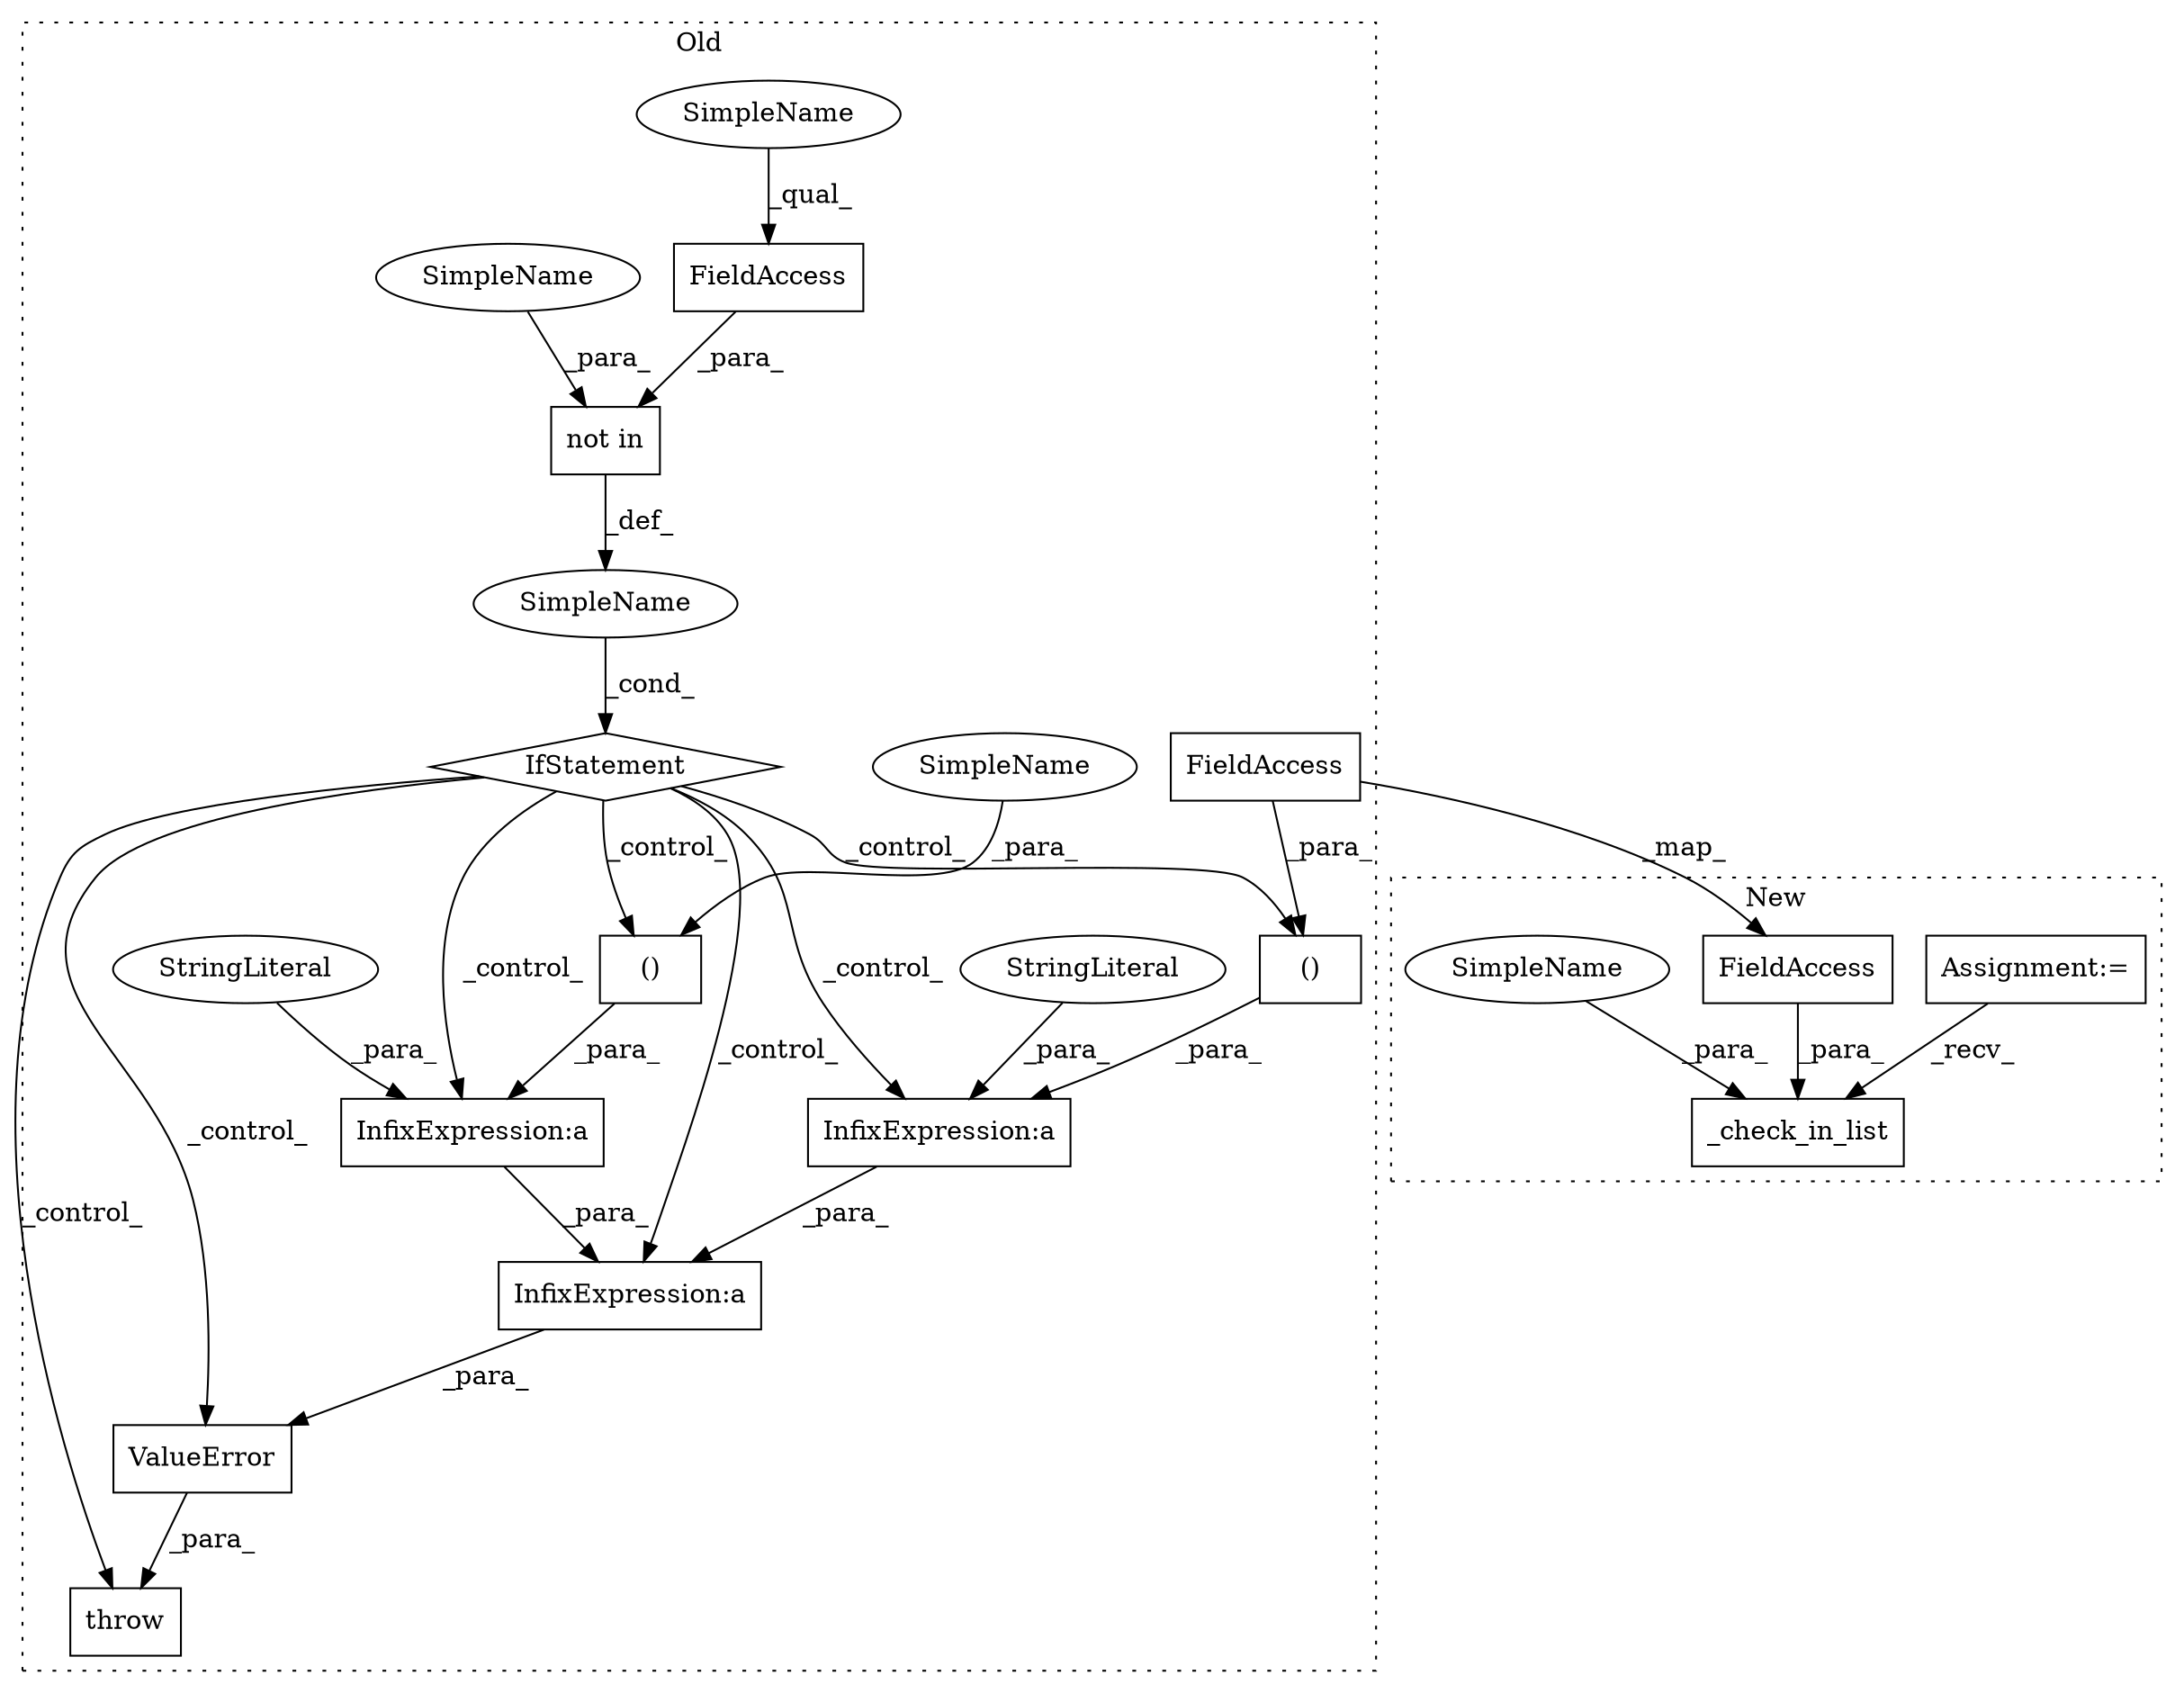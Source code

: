 digraph G {
subgraph cluster0 {
1 [label="not in" a="108" s="31761" l="22" shape="box"];
3 [label="IfStatement" a="25" s="31753,31783" l="8,2" shape="diamond"];
4 [label="SimpleName" a="42" s="" l="" shape="ellipse"];
5 [label="throw" a="53" s="31793" l="6" shape="box"];
6 [label="ValueError" a="32" s="31799,31962" l="11,1" shape="box"];
8 [label="InfixExpression:a" a="27" s="31848" l="10" shape="box"];
9 [label="StringLiteral" a="45" s="31811" l="37" shape="ellipse"];
10 [label="()" a="106" s="31858" l="25" shape="box"];
11 [label="FieldAccess" a="22" s="31770" l="13" shape="box"];
12 [label="FieldAccess" a="22" s="31947" l="13" shape="box"];
14 [label="InfixExpression:a" a="27" s="31885" l="3" shape="box"];
15 [label="()" a="106" s="31923" l="37" shape="box"];
16 [label="InfixExpression:a" a="27" s="31913" l="10" shape="box"];
17 [label="StringLiteral" a="45" s="31889" l="24" shape="ellipse"];
18 [label="SimpleName" a="42" s="31770" l="4" shape="ellipse"];
19 [label="SimpleName" a="42" s="31882" l="1" shape="ellipse"];
20 [label="SimpleName" a="42" s="31761" l="1" shape="ellipse"];
label = "Old";
style="dotted";
}
subgraph cluster1 {
2 [label="_check_in_list" a="32" s="31114,31144" l="15,1" shape="box"];
7 [label="Assignment:=" a="7" s="31080" l="5" shape="box"];
13 [label="FieldAccess" a="22" s="31129" l="13" shape="box"];
21 [label="SimpleName" a="42" s="31143" l="1" shape="ellipse"];
label = "New";
style="dotted";
}
1 -> 4 [label="_def_"];
3 -> 6 [label="_control_"];
3 -> 10 [label="_control_"];
3 -> 14 [label="_control_"];
3 -> 15 [label="_control_"];
3 -> 16 [label="_control_"];
3 -> 8 [label="_control_"];
3 -> 5 [label="_control_"];
4 -> 3 [label="_cond_"];
6 -> 5 [label="_para_"];
7 -> 2 [label="_recv_"];
8 -> 14 [label="_para_"];
9 -> 8 [label="_para_"];
10 -> 8 [label="_para_"];
11 -> 1 [label="_para_"];
12 -> 13 [label="_map_"];
12 -> 15 [label="_para_"];
13 -> 2 [label="_para_"];
14 -> 6 [label="_para_"];
15 -> 16 [label="_para_"];
16 -> 14 [label="_para_"];
17 -> 16 [label="_para_"];
18 -> 11 [label="_qual_"];
19 -> 10 [label="_para_"];
20 -> 1 [label="_para_"];
21 -> 2 [label="_para_"];
}